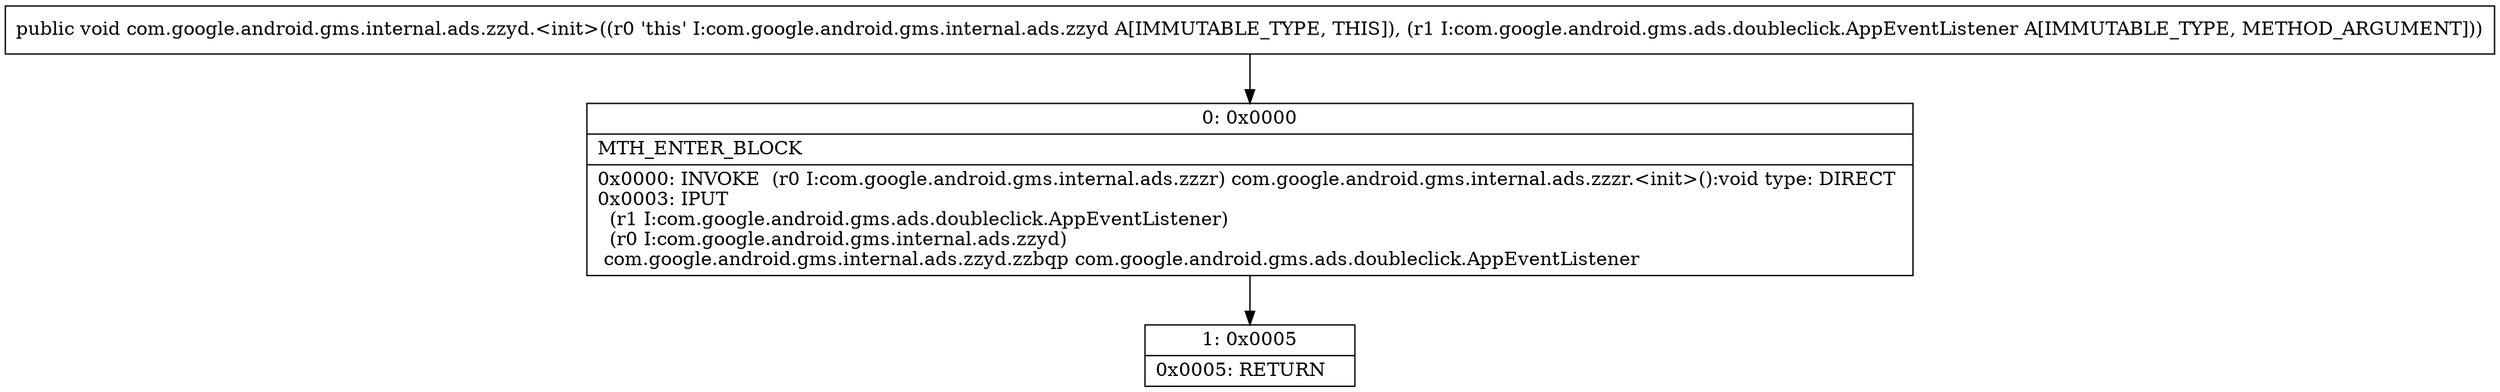 digraph "CFG forcom.google.android.gms.internal.ads.zzyd.\<init\>(Lcom\/google\/android\/gms\/ads\/doubleclick\/AppEventListener;)V" {
Node_0 [shape=record,label="{0\:\ 0x0000|MTH_ENTER_BLOCK\l|0x0000: INVOKE  (r0 I:com.google.android.gms.internal.ads.zzzr) com.google.android.gms.internal.ads.zzzr.\<init\>():void type: DIRECT \l0x0003: IPUT  \l  (r1 I:com.google.android.gms.ads.doubleclick.AppEventListener)\l  (r0 I:com.google.android.gms.internal.ads.zzyd)\l com.google.android.gms.internal.ads.zzyd.zzbqp com.google.android.gms.ads.doubleclick.AppEventListener \l}"];
Node_1 [shape=record,label="{1\:\ 0x0005|0x0005: RETURN   \l}"];
MethodNode[shape=record,label="{public void com.google.android.gms.internal.ads.zzyd.\<init\>((r0 'this' I:com.google.android.gms.internal.ads.zzyd A[IMMUTABLE_TYPE, THIS]), (r1 I:com.google.android.gms.ads.doubleclick.AppEventListener A[IMMUTABLE_TYPE, METHOD_ARGUMENT])) }"];
MethodNode -> Node_0;
Node_0 -> Node_1;
}

